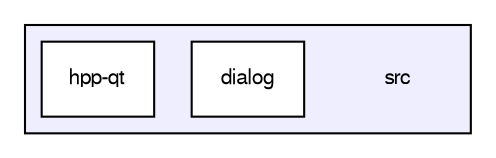 digraph "src" {
  compound=true
  node [ fontsize="10", fontname="FreeSans"];
  edge [ labelfontsize="10", labelfontname="FreeSans"];
  subgraph clusterdir_68267d1309a1af8e8297ef4c3efbcdba {
    graph [ bgcolor="#eeeeff", pencolor="black", label="" URL="dir_68267d1309a1af8e8297ef4c3efbcdba.html"];
    dir_68267d1309a1af8e8297ef4c3efbcdba [shape=plaintext label="src"];
    dir_f02dd5300b8a9f5860ac03807f76fa1b [shape=box label="dialog" color="black" fillcolor="white" style="filled" URL="dir_f02dd5300b8a9f5860ac03807f76fa1b.html"];
    dir_d35d1c776c6410e81bb95b0887617fde [shape=box label="hpp-qt" color="black" fillcolor="white" style="filled" URL="dir_d35d1c776c6410e81bb95b0887617fde.html"];
  }
}
